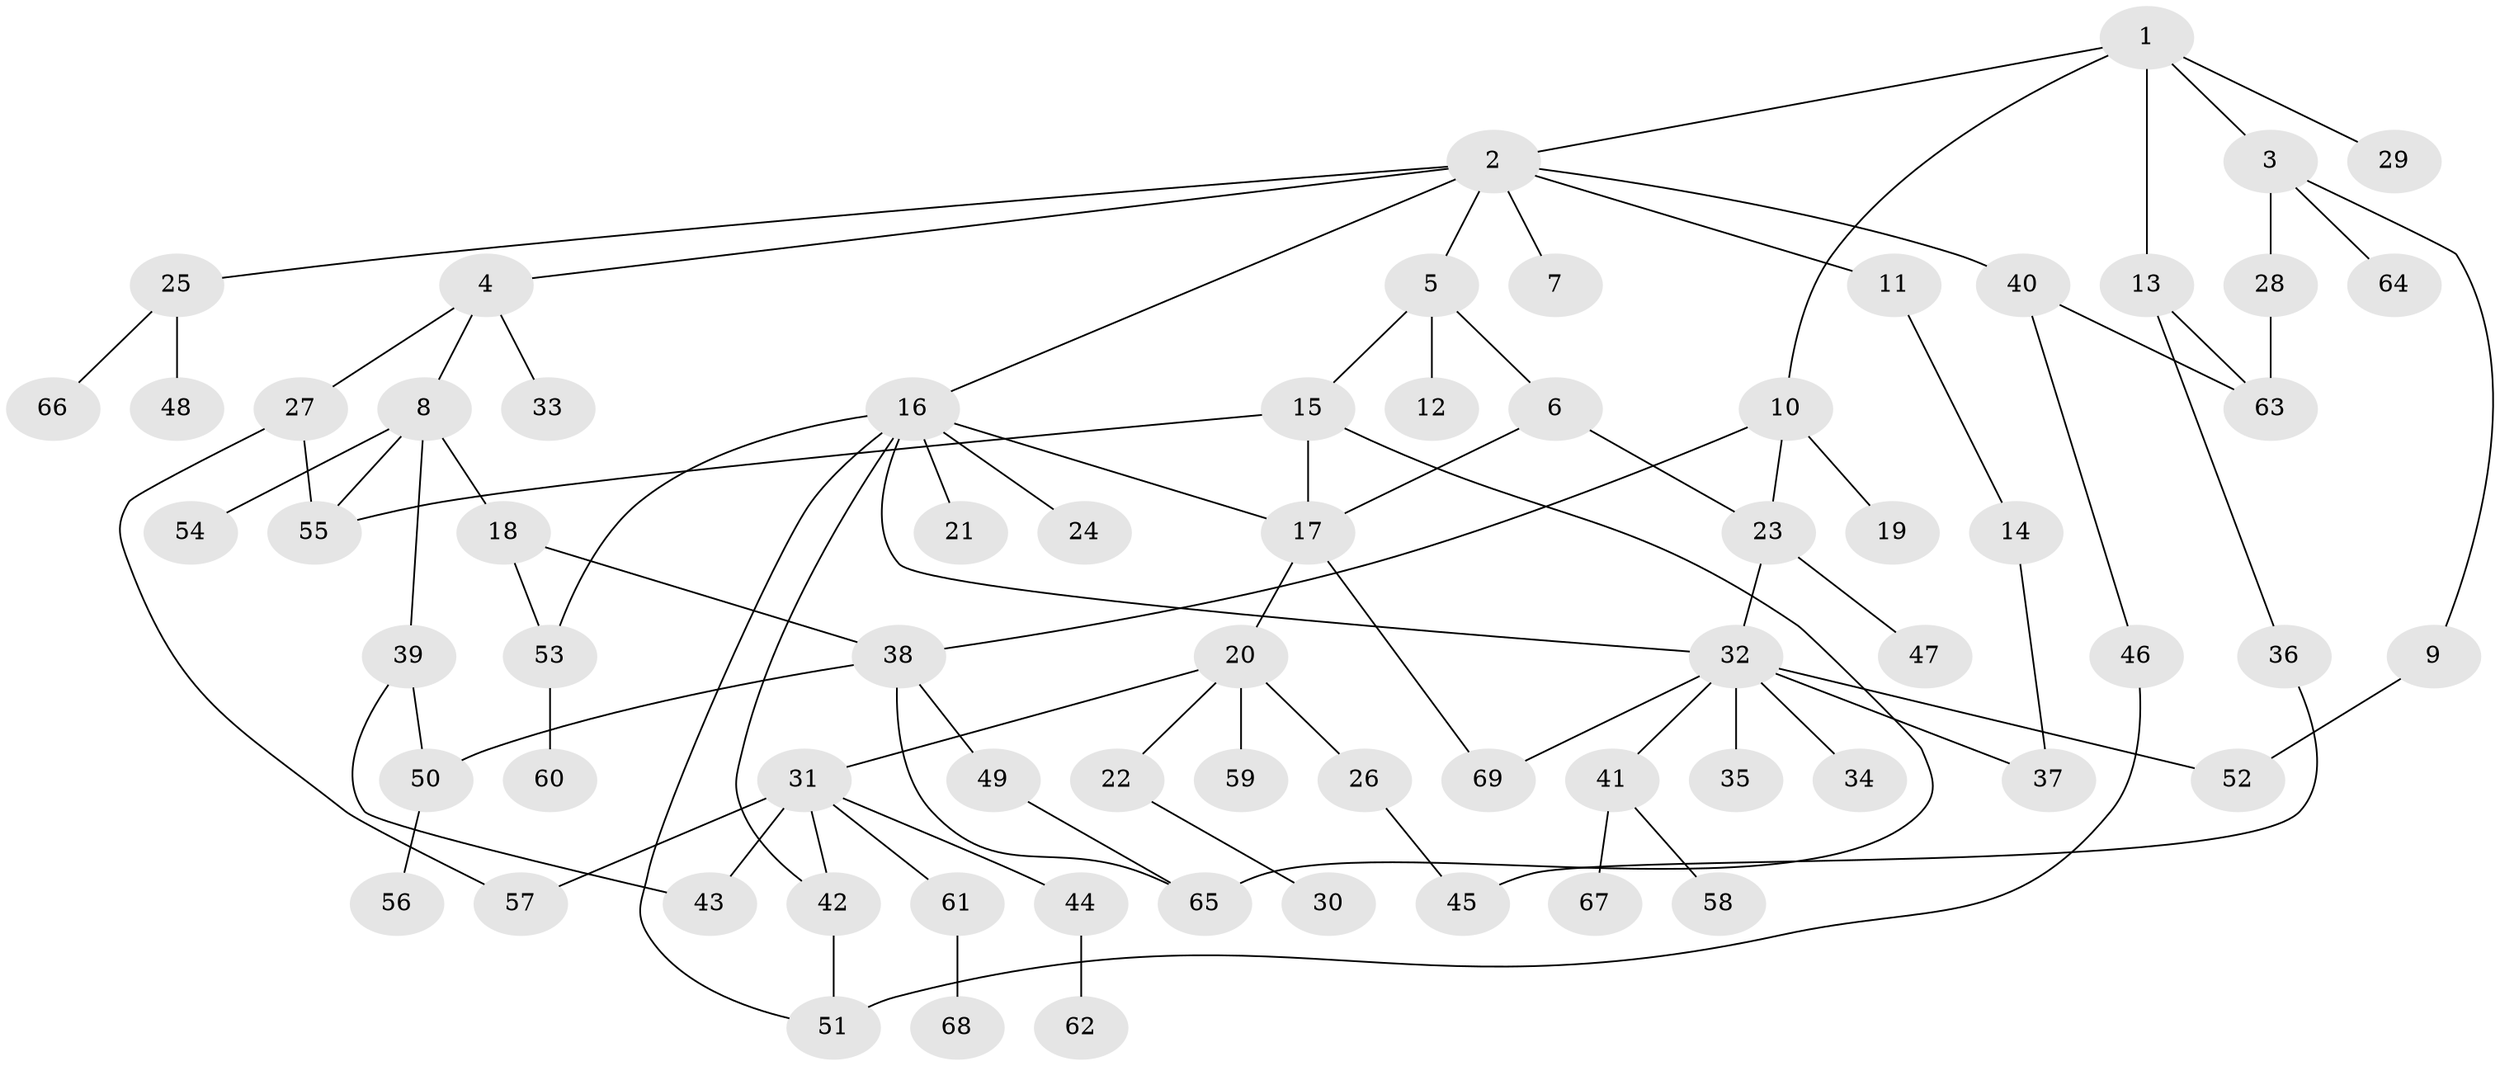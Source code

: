 // coarse degree distribution, {12: 0.037037037037037035, 4: 0.1111111111111111, 5: 0.07407407407407407, 1: 0.37037037037037035, 6: 0.07407407407407407, 2: 0.18518518518518517, 3: 0.1111111111111111, 9: 0.037037037037037035}
// Generated by graph-tools (version 1.1) at 2025/17/03/04/25 18:17:13]
// undirected, 69 vertices, 90 edges
graph export_dot {
graph [start="1"]
  node [color=gray90,style=filled];
  1;
  2;
  3;
  4;
  5;
  6;
  7;
  8;
  9;
  10;
  11;
  12;
  13;
  14;
  15;
  16;
  17;
  18;
  19;
  20;
  21;
  22;
  23;
  24;
  25;
  26;
  27;
  28;
  29;
  30;
  31;
  32;
  33;
  34;
  35;
  36;
  37;
  38;
  39;
  40;
  41;
  42;
  43;
  44;
  45;
  46;
  47;
  48;
  49;
  50;
  51;
  52;
  53;
  54;
  55;
  56;
  57;
  58;
  59;
  60;
  61;
  62;
  63;
  64;
  65;
  66;
  67;
  68;
  69;
  1 -- 2;
  1 -- 3;
  1 -- 10;
  1 -- 13;
  1 -- 29;
  2 -- 4;
  2 -- 5;
  2 -- 7;
  2 -- 11;
  2 -- 16;
  2 -- 25;
  2 -- 40;
  3 -- 9;
  3 -- 28;
  3 -- 64;
  4 -- 8;
  4 -- 27;
  4 -- 33;
  5 -- 6;
  5 -- 12;
  5 -- 15;
  6 -- 17;
  6 -- 23;
  8 -- 18;
  8 -- 39;
  8 -- 54;
  8 -- 55;
  9 -- 52;
  10 -- 19;
  10 -- 23;
  10 -- 38;
  11 -- 14;
  13 -- 36;
  13 -- 63;
  14 -- 37;
  15 -- 55;
  15 -- 65;
  15 -- 17;
  16 -- 17;
  16 -- 21;
  16 -- 24;
  16 -- 51;
  16 -- 53;
  16 -- 32;
  16 -- 42;
  17 -- 20;
  17 -- 69;
  18 -- 38;
  18 -- 53;
  20 -- 22;
  20 -- 26;
  20 -- 31;
  20 -- 59;
  22 -- 30;
  23 -- 32;
  23 -- 47;
  25 -- 48;
  25 -- 66;
  26 -- 45;
  27 -- 57;
  27 -- 55;
  28 -- 63;
  31 -- 42;
  31 -- 44;
  31 -- 61;
  31 -- 43;
  31 -- 57;
  32 -- 34;
  32 -- 35;
  32 -- 37;
  32 -- 41;
  32 -- 52;
  32 -- 69;
  36 -- 45;
  38 -- 49;
  38 -- 50;
  38 -- 65;
  39 -- 43;
  39 -- 50;
  40 -- 46;
  40 -- 63;
  41 -- 58;
  41 -- 67;
  42 -- 51;
  44 -- 62;
  46 -- 51;
  49 -- 65;
  50 -- 56;
  53 -- 60;
  61 -- 68;
}
